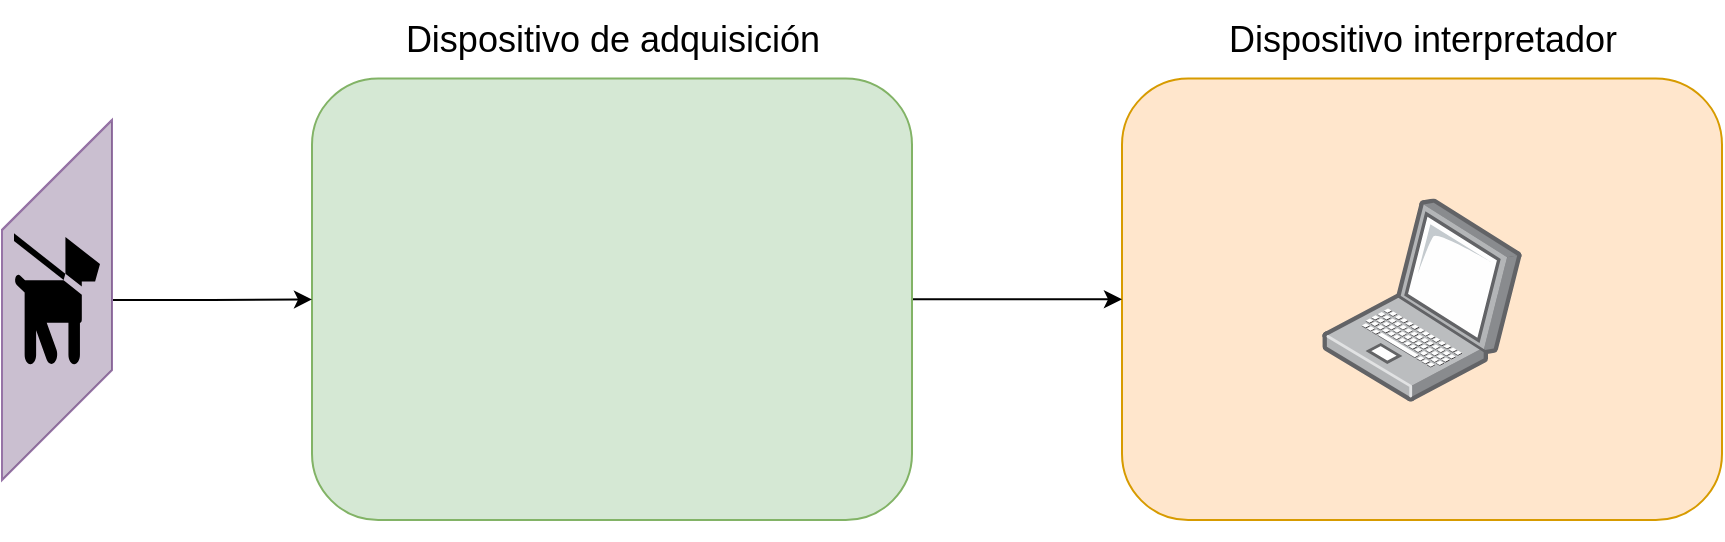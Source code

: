 <mxfile version="24.7.6">
  <diagram name="Page-1" id="JxggovlWyexlgdlLdRes">
    <mxGraphModel dx="1510" dy="574" grid="1" gridSize="10" guides="1" tooltips="1" connect="1" arrows="1" fold="1" page="1" pageScale="1" pageWidth="70" pageHeight="120" math="0" shadow="0">
      <root>
        <mxCell id="0" />
        <mxCell id="1" parent="0" />
        <mxCell id="aRPjxufFiL5iSVKI2Um8-4" value="" style="rounded=1;whiteSpace=wrap;html=1;fillColor=#ffe6cc;strokeColor=#d79b00;" vertex="1" parent="1">
          <mxGeometry x="-70" y="-60.75" width="300" height="220.75" as="geometry" />
        </mxCell>
        <mxCell id="aRPjxufFiL5iSVKI2Um8-1" value="" style="shape=image;verticalLabelPosition=bottom;labelBackgroundColor=default;verticalAlign=top;aspect=fixed;imageAspect=0;image=https://media.lordicon.com/icons/wired/lineal/426-brain.svg;" vertex="1" parent="1">
          <mxGeometry x="-40" y="-70" width="240" height="240" as="geometry" />
        </mxCell>
        <mxCell id="aRPjxufFiL5iSVKI2Um8-5" value="" style="image;points=[];aspect=fixed;html=1;align=center;shadow=0;dashed=0;image=img/lib/allied_telesis/computer_and_terminals/Laptop.svg;" vertex="1" parent="1">
          <mxGeometry x="29.97" y="-0.75" width="100.07" height="101.5" as="geometry" />
        </mxCell>
        <mxCell id="aRPjxufFiL5iSVKI2Um8-10" value="" style="edgeStyle=orthogonalEdgeStyle;rounded=0;orthogonalLoop=1;jettySize=auto;html=1;" edge="1" parent="1" source="aRPjxufFiL5iSVKI2Um8-6" target="aRPjxufFiL5iSVKI2Um8-4">
          <mxGeometry relative="1" as="geometry" />
        </mxCell>
        <mxCell id="aRPjxufFiL5iSVKI2Um8-6" value="" style="rounded=1;whiteSpace=wrap;html=1;fillColor=#d5e8d4;strokeColor=#82b366;" vertex="1" parent="1">
          <mxGeometry x="-475" y="-60.75" width="300" height="220.75" as="geometry" />
        </mxCell>
        <mxCell id="aRPjxufFiL5iSVKI2Um8-11" value="&lt;font style=&quot;font-size: 18px;&quot;&gt;Dispositivo interpretador&lt;/font&gt;" style="text;html=1;align=center;verticalAlign=middle;resizable=0;points=[];autosize=1;strokeColor=none;fillColor=none;" vertex="1" parent="1">
          <mxGeometry x="-30" y="-100" width="220" height="40" as="geometry" />
        </mxCell>
        <mxCell id="aRPjxufFiL5iSVKI2Um8-12" value="&lt;font style=&quot;font-size: 18px;&quot;&gt;Dispositivo de adquisición&lt;br&gt;&lt;/font&gt;" style="text;html=1;align=center;verticalAlign=middle;resizable=0;points=[];autosize=1;strokeColor=none;fillColor=none;" vertex="1" parent="1">
          <mxGeometry x="-440" y="-100" width="230" height="40" as="geometry" />
        </mxCell>
        <mxCell id="aRPjxufFiL5iSVKI2Um8-14" value="" style="edgeStyle=orthogonalEdgeStyle;rounded=0;orthogonalLoop=1;jettySize=auto;html=1;" edge="1" parent="1" source="aRPjxufFiL5iSVKI2Um8-13" target="aRPjxufFiL5iSVKI2Um8-6">
          <mxGeometry relative="1" as="geometry" />
        </mxCell>
        <mxCell id="aRPjxufFiL5iSVKI2Um8-13" value="" style="shape=cube;whiteSpace=wrap;html=1;boundedLbl=1;backgroundOutline=1;darkOpacity=0.05;darkOpacity2=0.1;flipH=1;size=60;fillColor=#e1d5e7;strokeColor=#9673a6;" vertex="1" parent="1">
          <mxGeometry x="-630" y="-40" width="55" height="180" as="geometry" />
        </mxCell>
        <mxCell id="aRPjxufFiL5iSVKI2Um8-15" value="" style="shape=mxgraph.signs.animals.dog_on_leash;html=1;pointerEvents=1;fillColor=#000000;strokeColor=none;verticalLabelPosition=bottom;verticalAlign=top;align=center;" vertex="1" parent="1">
          <mxGeometry x="-624" y="16.63" width="43" height="66" as="geometry" />
        </mxCell>
      </root>
    </mxGraphModel>
  </diagram>
</mxfile>
